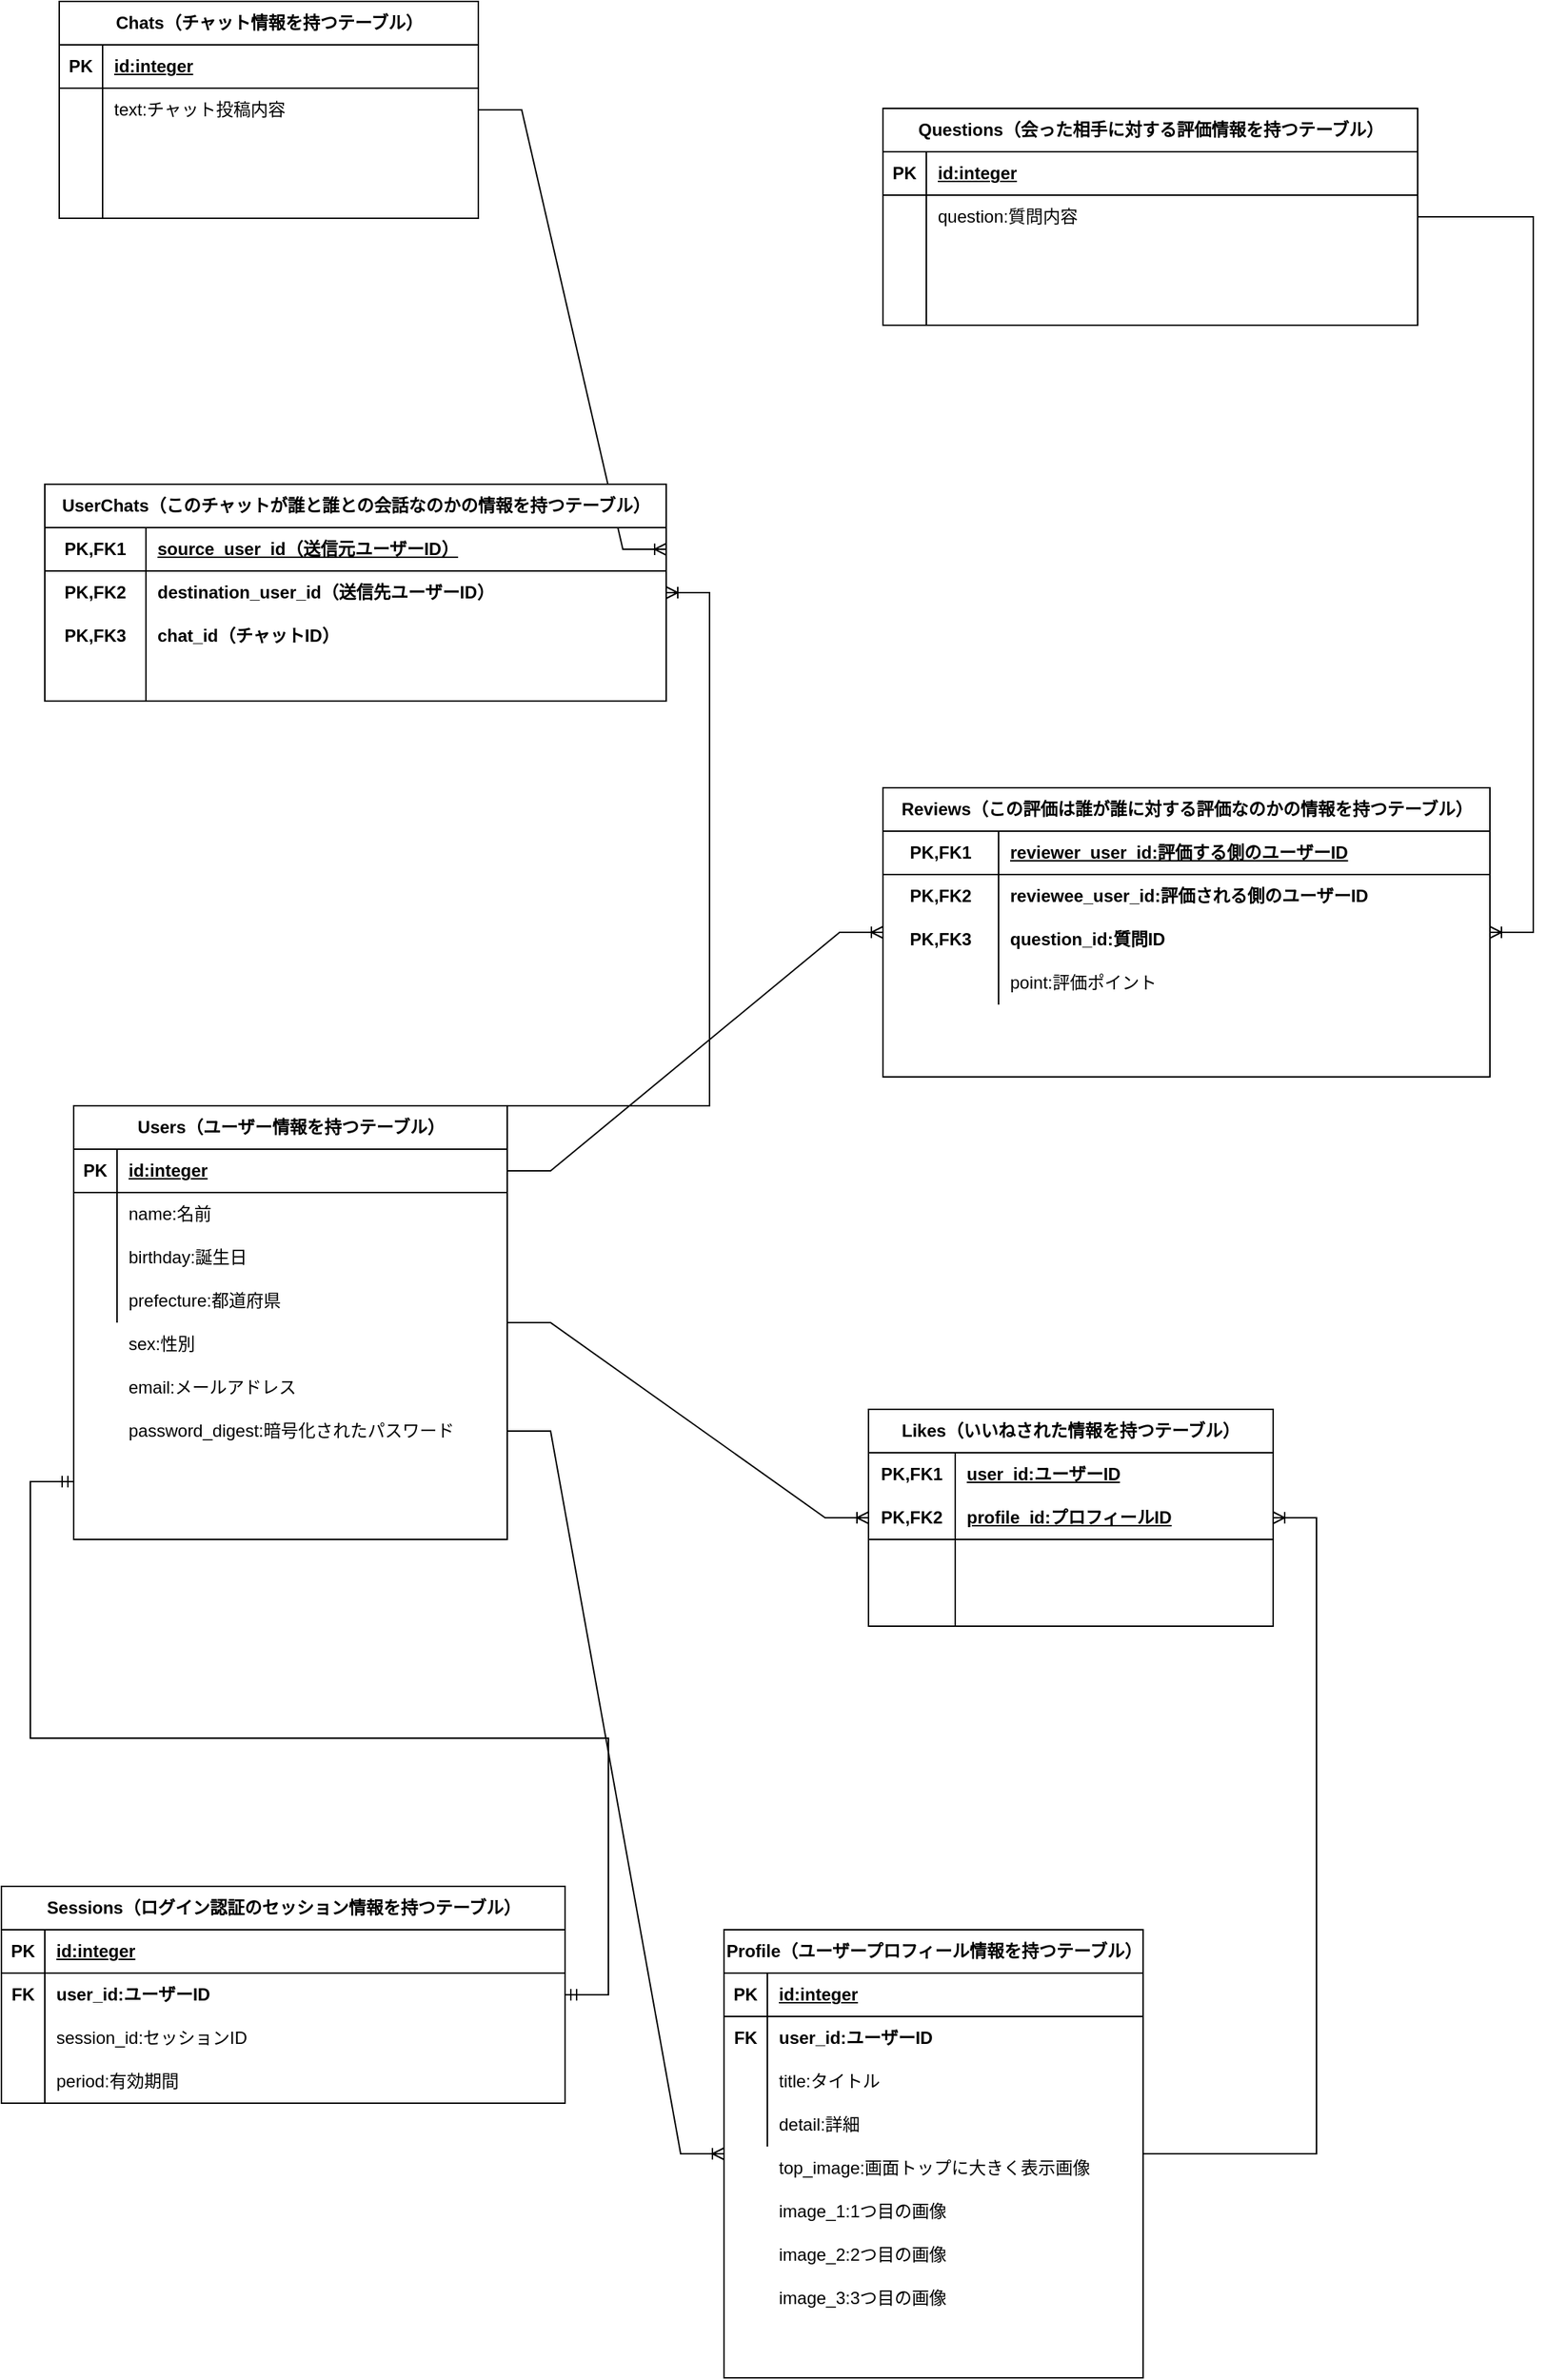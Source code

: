 <mxfile version="23.1.5" type="device">
  <diagram id="BLZIID66bsK2ptRVcvr9" name="ページ1">
    <mxGraphModel dx="1336" dy="2063" grid="1" gridSize="10" guides="1" tooltips="1" connect="1" arrows="1" fold="1" page="1" pageScale="1" pageWidth="827" pageHeight="1169" math="0" shadow="0">
      <root>
        <mxCell id="0" />
        <mxCell id="1" parent="0" />
        <mxCell id="9AcYq1qydNbDx8dI2Pm3-14" value="Users（ユーザー情報を持つテーブル）" style="shape=table;startSize=30;container=1;collapsible=1;childLayout=tableLayout;fixedRows=1;rowLines=0;fontStyle=1;align=center;resizeLast=1;html=1;" parent="1" vertex="1">
          <mxGeometry x="530" y="180" width="300" height="300" as="geometry" />
        </mxCell>
        <mxCell id="9AcYq1qydNbDx8dI2Pm3-15" value="" style="shape=tableRow;horizontal=0;startSize=0;swimlaneHead=0;swimlaneBody=0;fillColor=none;collapsible=0;dropTarget=0;points=[[0,0.5],[1,0.5]];portConstraint=eastwest;top=0;left=0;right=0;bottom=1;" parent="9AcYq1qydNbDx8dI2Pm3-14" vertex="1">
          <mxGeometry y="30" width="300" height="30" as="geometry" />
        </mxCell>
        <mxCell id="9AcYq1qydNbDx8dI2Pm3-16" value="PK" style="shape=partialRectangle;connectable=0;fillColor=none;top=0;left=0;bottom=0;right=0;fontStyle=1;overflow=hidden;whiteSpace=wrap;html=1;" parent="9AcYq1qydNbDx8dI2Pm3-15" vertex="1">
          <mxGeometry width="30" height="30" as="geometry">
            <mxRectangle width="30" height="30" as="alternateBounds" />
          </mxGeometry>
        </mxCell>
        <mxCell id="9AcYq1qydNbDx8dI2Pm3-17" value="id:integer" style="shape=partialRectangle;connectable=0;fillColor=none;top=0;left=0;bottom=0;right=0;align=left;spacingLeft=6;fontStyle=5;overflow=hidden;whiteSpace=wrap;html=1;" parent="9AcYq1qydNbDx8dI2Pm3-15" vertex="1">
          <mxGeometry x="30" width="270" height="30" as="geometry">
            <mxRectangle width="270" height="30" as="alternateBounds" />
          </mxGeometry>
        </mxCell>
        <mxCell id="9AcYq1qydNbDx8dI2Pm3-18" value="" style="shape=tableRow;horizontal=0;startSize=0;swimlaneHead=0;swimlaneBody=0;fillColor=none;collapsible=0;dropTarget=0;points=[[0,0.5],[1,0.5]];portConstraint=eastwest;top=0;left=0;right=0;bottom=0;" parent="9AcYq1qydNbDx8dI2Pm3-14" vertex="1">
          <mxGeometry y="60" width="300" height="30" as="geometry" />
        </mxCell>
        <mxCell id="9AcYq1qydNbDx8dI2Pm3-19" value="" style="shape=partialRectangle;connectable=0;fillColor=none;top=0;left=0;bottom=0;right=0;editable=1;overflow=hidden;whiteSpace=wrap;html=1;" parent="9AcYq1qydNbDx8dI2Pm3-18" vertex="1">
          <mxGeometry width="30" height="30" as="geometry">
            <mxRectangle width="30" height="30" as="alternateBounds" />
          </mxGeometry>
        </mxCell>
        <mxCell id="9AcYq1qydNbDx8dI2Pm3-20" value="name:名前" style="shape=partialRectangle;connectable=0;fillColor=none;top=0;left=0;bottom=0;right=0;align=left;spacingLeft=6;overflow=hidden;whiteSpace=wrap;html=1;" parent="9AcYq1qydNbDx8dI2Pm3-18" vertex="1">
          <mxGeometry x="30" width="270" height="30" as="geometry">
            <mxRectangle width="270" height="30" as="alternateBounds" />
          </mxGeometry>
        </mxCell>
        <mxCell id="9AcYq1qydNbDx8dI2Pm3-21" value="" style="shape=tableRow;horizontal=0;startSize=0;swimlaneHead=0;swimlaneBody=0;fillColor=none;collapsible=0;dropTarget=0;points=[[0,0.5],[1,0.5]];portConstraint=eastwest;top=0;left=0;right=0;bottom=0;" parent="9AcYq1qydNbDx8dI2Pm3-14" vertex="1">
          <mxGeometry y="90" width="300" height="30" as="geometry" />
        </mxCell>
        <mxCell id="9AcYq1qydNbDx8dI2Pm3-22" value="" style="shape=partialRectangle;connectable=0;fillColor=none;top=0;left=0;bottom=0;right=0;editable=1;overflow=hidden;whiteSpace=wrap;html=1;" parent="9AcYq1qydNbDx8dI2Pm3-21" vertex="1">
          <mxGeometry width="30" height="30" as="geometry">
            <mxRectangle width="30" height="30" as="alternateBounds" />
          </mxGeometry>
        </mxCell>
        <mxCell id="9AcYq1qydNbDx8dI2Pm3-23" value="birthday:誕生日" style="shape=partialRectangle;connectable=0;fillColor=none;top=0;left=0;bottom=0;right=0;align=left;spacingLeft=6;overflow=hidden;whiteSpace=wrap;html=1;" parent="9AcYq1qydNbDx8dI2Pm3-21" vertex="1">
          <mxGeometry x="30" width="270" height="30" as="geometry">
            <mxRectangle width="270" height="30" as="alternateBounds" />
          </mxGeometry>
        </mxCell>
        <mxCell id="9AcYq1qydNbDx8dI2Pm3-24" value="" style="shape=tableRow;horizontal=0;startSize=0;swimlaneHead=0;swimlaneBody=0;fillColor=none;collapsible=0;dropTarget=0;points=[[0,0.5],[1,0.5]];portConstraint=eastwest;top=0;left=0;right=0;bottom=0;" parent="9AcYq1qydNbDx8dI2Pm3-14" vertex="1">
          <mxGeometry y="120" width="300" height="30" as="geometry" />
        </mxCell>
        <mxCell id="9AcYq1qydNbDx8dI2Pm3-25" value="" style="shape=partialRectangle;connectable=0;fillColor=none;top=0;left=0;bottom=0;right=0;editable=1;overflow=hidden;whiteSpace=wrap;html=1;" parent="9AcYq1qydNbDx8dI2Pm3-24" vertex="1">
          <mxGeometry width="30" height="30" as="geometry">
            <mxRectangle width="30" height="30" as="alternateBounds" />
          </mxGeometry>
        </mxCell>
        <mxCell id="9AcYq1qydNbDx8dI2Pm3-26" value="prefecture:都道府県" style="shape=partialRectangle;connectable=0;fillColor=none;top=0;left=0;bottom=0;right=0;align=left;spacingLeft=6;overflow=hidden;whiteSpace=wrap;html=1;" parent="9AcYq1qydNbDx8dI2Pm3-24" vertex="1">
          <mxGeometry x="30" width="270" height="30" as="geometry">
            <mxRectangle width="270" height="30" as="alternateBounds" />
          </mxGeometry>
        </mxCell>
        <mxCell id="9AcYq1qydNbDx8dI2Pm3-27" value="Chats（チャット情報を持つテーブル）" style="shape=table;startSize=30;container=1;collapsible=1;childLayout=tableLayout;fixedRows=1;rowLines=0;fontStyle=1;align=center;resizeLast=1;html=1;" parent="1" vertex="1">
          <mxGeometry x="520" y="-584" width="290" height="150" as="geometry" />
        </mxCell>
        <mxCell id="9AcYq1qydNbDx8dI2Pm3-28" value="" style="shape=tableRow;horizontal=0;startSize=0;swimlaneHead=0;swimlaneBody=0;fillColor=none;collapsible=0;dropTarget=0;points=[[0,0.5],[1,0.5]];portConstraint=eastwest;top=0;left=0;right=0;bottom=1;" parent="9AcYq1qydNbDx8dI2Pm3-27" vertex="1">
          <mxGeometry y="30" width="290" height="30" as="geometry" />
        </mxCell>
        <mxCell id="9AcYq1qydNbDx8dI2Pm3-29" value="PK" style="shape=partialRectangle;connectable=0;fillColor=none;top=0;left=0;bottom=0;right=0;fontStyle=1;overflow=hidden;whiteSpace=wrap;html=1;" parent="9AcYq1qydNbDx8dI2Pm3-28" vertex="1">
          <mxGeometry width="30" height="30" as="geometry">
            <mxRectangle width="30" height="30" as="alternateBounds" />
          </mxGeometry>
        </mxCell>
        <mxCell id="9AcYq1qydNbDx8dI2Pm3-30" value="id:integer" style="shape=partialRectangle;connectable=0;fillColor=none;top=0;left=0;bottom=0;right=0;align=left;spacingLeft=6;fontStyle=5;overflow=hidden;whiteSpace=wrap;html=1;" parent="9AcYq1qydNbDx8dI2Pm3-28" vertex="1">
          <mxGeometry x="30" width="260" height="30" as="geometry">
            <mxRectangle width="260" height="30" as="alternateBounds" />
          </mxGeometry>
        </mxCell>
        <mxCell id="9AcYq1qydNbDx8dI2Pm3-31" value="" style="shape=tableRow;horizontal=0;startSize=0;swimlaneHead=0;swimlaneBody=0;fillColor=none;collapsible=0;dropTarget=0;points=[[0,0.5],[1,0.5]];portConstraint=eastwest;top=0;left=0;right=0;bottom=0;" parent="9AcYq1qydNbDx8dI2Pm3-27" vertex="1">
          <mxGeometry y="60" width="290" height="30" as="geometry" />
        </mxCell>
        <mxCell id="9AcYq1qydNbDx8dI2Pm3-32" value="" style="shape=partialRectangle;connectable=0;fillColor=none;top=0;left=0;bottom=0;right=0;editable=1;overflow=hidden;whiteSpace=wrap;html=1;" parent="9AcYq1qydNbDx8dI2Pm3-31" vertex="1">
          <mxGeometry width="30" height="30" as="geometry">
            <mxRectangle width="30" height="30" as="alternateBounds" />
          </mxGeometry>
        </mxCell>
        <mxCell id="9AcYq1qydNbDx8dI2Pm3-33" value="text:チャット投稿内容" style="shape=partialRectangle;connectable=0;fillColor=none;top=0;left=0;bottom=0;right=0;align=left;spacingLeft=6;overflow=hidden;whiteSpace=wrap;html=1;" parent="9AcYq1qydNbDx8dI2Pm3-31" vertex="1">
          <mxGeometry x="30" width="260" height="30" as="geometry">
            <mxRectangle width="260" height="30" as="alternateBounds" />
          </mxGeometry>
        </mxCell>
        <mxCell id="9AcYq1qydNbDx8dI2Pm3-34" value="" style="shape=tableRow;horizontal=0;startSize=0;swimlaneHead=0;swimlaneBody=0;fillColor=none;collapsible=0;dropTarget=0;points=[[0,0.5],[1,0.5]];portConstraint=eastwest;top=0;left=0;right=0;bottom=0;" parent="9AcYq1qydNbDx8dI2Pm3-27" vertex="1">
          <mxGeometry y="90" width="290" height="30" as="geometry" />
        </mxCell>
        <mxCell id="9AcYq1qydNbDx8dI2Pm3-35" value="" style="shape=partialRectangle;connectable=0;fillColor=none;top=0;left=0;bottom=0;right=0;editable=1;overflow=hidden;whiteSpace=wrap;html=1;" parent="9AcYq1qydNbDx8dI2Pm3-34" vertex="1">
          <mxGeometry width="30" height="30" as="geometry">
            <mxRectangle width="30" height="30" as="alternateBounds" />
          </mxGeometry>
        </mxCell>
        <mxCell id="9AcYq1qydNbDx8dI2Pm3-36" value="" style="shape=partialRectangle;connectable=0;fillColor=none;top=0;left=0;bottom=0;right=0;align=left;spacingLeft=6;overflow=hidden;whiteSpace=wrap;html=1;" parent="9AcYq1qydNbDx8dI2Pm3-34" vertex="1">
          <mxGeometry x="30" width="260" height="30" as="geometry">
            <mxRectangle width="260" height="30" as="alternateBounds" />
          </mxGeometry>
        </mxCell>
        <mxCell id="9AcYq1qydNbDx8dI2Pm3-37" value="" style="shape=tableRow;horizontal=0;startSize=0;swimlaneHead=0;swimlaneBody=0;fillColor=none;collapsible=0;dropTarget=0;points=[[0,0.5],[1,0.5]];portConstraint=eastwest;top=0;left=0;right=0;bottom=0;" parent="9AcYq1qydNbDx8dI2Pm3-27" vertex="1">
          <mxGeometry y="120" width="290" height="30" as="geometry" />
        </mxCell>
        <mxCell id="9AcYq1qydNbDx8dI2Pm3-38" value="" style="shape=partialRectangle;connectable=0;fillColor=none;top=0;left=0;bottom=0;right=0;editable=1;overflow=hidden;whiteSpace=wrap;html=1;" parent="9AcYq1qydNbDx8dI2Pm3-37" vertex="1">
          <mxGeometry width="30" height="30" as="geometry">
            <mxRectangle width="30" height="30" as="alternateBounds" />
          </mxGeometry>
        </mxCell>
        <mxCell id="9AcYq1qydNbDx8dI2Pm3-39" value="" style="shape=partialRectangle;connectable=0;fillColor=none;top=0;left=0;bottom=0;right=0;align=left;spacingLeft=6;overflow=hidden;whiteSpace=wrap;html=1;" parent="9AcYq1qydNbDx8dI2Pm3-37" vertex="1">
          <mxGeometry x="30" width="260" height="30" as="geometry">
            <mxRectangle width="260" height="30" as="alternateBounds" />
          </mxGeometry>
        </mxCell>
        <mxCell id="9AcYq1qydNbDx8dI2Pm3-40" value="Reviews（この評価は誰が誰に対する評価なのかの情報を持つテーブル）" style="shape=table;startSize=30;container=1;collapsible=1;childLayout=tableLayout;fixedRows=1;rowLines=0;fontStyle=1;align=center;resizeLast=1;html=1;" parent="1" vertex="1">
          <mxGeometry x="1090" y="-40" width="420" height="200" as="geometry" />
        </mxCell>
        <mxCell id="9AcYq1qydNbDx8dI2Pm3-41" value="" style="shape=tableRow;horizontal=0;startSize=0;swimlaneHead=0;swimlaneBody=0;fillColor=none;collapsible=0;dropTarget=0;points=[[0,0.5],[1,0.5]];portConstraint=eastwest;top=0;left=0;right=0;bottom=1;" parent="9AcYq1qydNbDx8dI2Pm3-40" vertex="1">
          <mxGeometry y="30" width="420" height="30" as="geometry" />
        </mxCell>
        <mxCell id="9AcYq1qydNbDx8dI2Pm3-42" value="PK,FK1" style="shape=partialRectangle;connectable=0;fillColor=none;top=0;left=0;bottom=0;right=0;fontStyle=1;overflow=hidden;whiteSpace=wrap;html=1;" parent="9AcYq1qydNbDx8dI2Pm3-41" vertex="1">
          <mxGeometry width="80" height="30" as="geometry">
            <mxRectangle width="80" height="30" as="alternateBounds" />
          </mxGeometry>
        </mxCell>
        <mxCell id="9AcYq1qydNbDx8dI2Pm3-43" value="reviewer_user_id:評価する側のユーザーID" style="shape=partialRectangle;connectable=0;fillColor=none;top=0;left=0;bottom=0;right=0;align=left;spacingLeft=6;fontStyle=5;overflow=hidden;whiteSpace=wrap;html=1;" parent="9AcYq1qydNbDx8dI2Pm3-41" vertex="1">
          <mxGeometry x="80" width="340" height="30" as="geometry">
            <mxRectangle width="340" height="30" as="alternateBounds" />
          </mxGeometry>
        </mxCell>
        <mxCell id="9AcYq1qydNbDx8dI2Pm3-44" value="" style="shape=tableRow;horizontal=0;startSize=0;swimlaneHead=0;swimlaneBody=0;fillColor=none;collapsible=0;dropTarget=0;points=[[0,0.5],[1,0.5]];portConstraint=eastwest;top=0;left=0;right=0;bottom=0;" parent="9AcYq1qydNbDx8dI2Pm3-40" vertex="1">
          <mxGeometry y="60" width="420" height="30" as="geometry" />
        </mxCell>
        <mxCell id="9AcYq1qydNbDx8dI2Pm3-45" value="" style="shape=partialRectangle;connectable=0;fillColor=none;top=0;left=0;bottom=0;right=0;editable=1;overflow=hidden;whiteSpace=wrap;html=1;" parent="9AcYq1qydNbDx8dI2Pm3-44" vertex="1">
          <mxGeometry width="80" height="30" as="geometry">
            <mxRectangle width="80" height="30" as="alternateBounds" />
          </mxGeometry>
        </mxCell>
        <mxCell id="9AcYq1qydNbDx8dI2Pm3-46" value="reviewee_user_id:評価される側のユーザーID" style="shape=partialRectangle;connectable=0;fillColor=none;top=0;left=0;bottom=0;right=0;align=left;spacingLeft=6;overflow=hidden;whiteSpace=wrap;html=1;fontStyle=1" parent="9AcYq1qydNbDx8dI2Pm3-44" vertex="1">
          <mxGeometry x="80" width="340" height="30" as="geometry">
            <mxRectangle width="340" height="30" as="alternateBounds" />
          </mxGeometry>
        </mxCell>
        <mxCell id="9AcYq1qydNbDx8dI2Pm3-47" value="" style="shape=tableRow;horizontal=0;startSize=0;swimlaneHead=0;swimlaneBody=0;fillColor=none;collapsible=0;dropTarget=0;points=[[0,0.5],[1,0.5]];portConstraint=eastwest;top=0;left=0;right=0;bottom=0;" parent="9AcYq1qydNbDx8dI2Pm3-40" vertex="1">
          <mxGeometry y="90" width="420" height="30" as="geometry" />
        </mxCell>
        <mxCell id="9AcYq1qydNbDx8dI2Pm3-48" value="" style="shape=partialRectangle;connectable=0;fillColor=none;top=0;left=0;bottom=0;right=0;editable=1;overflow=hidden;whiteSpace=wrap;html=1;" parent="9AcYq1qydNbDx8dI2Pm3-47" vertex="1">
          <mxGeometry width="80" height="30" as="geometry">
            <mxRectangle width="80" height="30" as="alternateBounds" />
          </mxGeometry>
        </mxCell>
        <mxCell id="9AcYq1qydNbDx8dI2Pm3-49" value="&lt;b&gt;question_id:質問ID&lt;/b&gt;" style="shape=partialRectangle;connectable=0;fillColor=none;top=0;left=0;bottom=0;right=0;align=left;spacingLeft=6;overflow=hidden;whiteSpace=wrap;html=1;" parent="9AcYq1qydNbDx8dI2Pm3-47" vertex="1">
          <mxGeometry x="80" width="340" height="30" as="geometry">
            <mxRectangle width="340" height="30" as="alternateBounds" />
          </mxGeometry>
        </mxCell>
        <mxCell id="9AcYq1qydNbDx8dI2Pm3-50" value="" style="shape=tableRow;horizontal=0;startSize=0;swimlaneHead=0;swimlaneBody=0;fillColor=none;collapsible=0;dropTarget=0;points=[[0,0.5],[1,0.5]];portConstraint=eastwest;top=0;left=0;right=0;bottom=0;" parent="9AcYq1qydNbDx8dI2Pm3-40" vertex="1">
          <mxGeometry y="120" width="420" height="30" as="geometry" />
        </mxCell>
        <mxCell id="9AcYq1qydNbDx8dI2Pm3-51" value="" style="shape=partialRectangle;connectable=0;fillColor=none;top=0;left=0;bottom=0;right=0;editable=1;overflow=hidden;whiteSpace=wrap;html=1;" parent="9AcYq1qydNbDx8dI2Pm3-50" vertex="1">
          <mxGeometry width="80" height="30" as="geometry">
            <mxRectangle width="80" height="30" as="alternateBounds" />
          </mxGeometry>
        </mxCell>
        <mxCell id="9AcYq1qydNbDx8dI2Pm3-52" value="point:評価ポイント" style="shape=partialRectangle;connectable=0;fillColor=none;top=0;left=0;bottom=0;right=0;align=left;spacingLeft=6;overflow=hidden;whiteSpace=wrap;html=1;" parent="9AcYq1qydNbDx8dI2Pm3-50" vertex="1">
          <mxGeometry x="80" width="340" height="30" as="geometry">
            <mxRectangle width="340" height="30" as="alternateBounds" />
          </mxGeometry>
        </mxCell>
        <mxCell id="9AcYq1qydNbDx8dI2Pm3-53" value="Sessions（ログイン認証のセッション情報を持つテーブル）" style="shape=table;startSize=30;container=1;collapsible=1;childLayout=tableLayout;fixedRows=1;rowLines=0;fontStyle=1;align=center;resizeLast=1;html=1;" parent="1" vertex="1">
          <mxGeometry x="480" y="720" width="390" height="150" as="geometry" />
        </mxCell>
        <mxCell id="9AcYq1qydNbDx8dI2Pm3-54" value="" style="shape=tableRow;horizontal=0;startSize=0;swimlaneHead=0;swimlaneBody=0;fillColor=none;collapsible=0;dropTarget=0;points=[[0,0.5],[1,0.5]];portConstraint=eastwest;top=0;left=0;right=0;bottom=1;" parent="9AcYq1qydNbDx8dI2Pm3-53" vertex="1">
          <mxGeometry y="30" width="390" height="30" as="geometry" />
        </mxCell>
        <mxCell id="9AcYq1qydNbDx8dI2Pm3-55" value="PK" style="shape=partialRectangle;connectable=0;fillColor=none;top=0;left=0;bottom=0;right=0;fontStyle=1;overflow=hidden;whiteSpace=wrap;html=1;" parent="9AcYq1qydNbDx8dI2Pm3-54" vertex="1">
          <mxGeometry width="30" height="30" as="geometry">
            <mxRectangle width="30" height="30" as="alternateBounds" />
          </mxGeometry>
        </mxCell>
        <mxCell id="9AcYq1qydNbDx8dI2Pm3-56" value="id:integer" style="shape=partialRectangle;connectable=0;fillColor=none;top=0;left=0;bottom=0;right=0;align=left;spacingLeft=6;fontStyle=5;overflow=hidden;whiteSpace=wrap;html=1;" parent="9AcYq1qydNbDx8dI2Pm3-54" vertex="1">
          <mxGeometry x="30" width="360" height="30" as="geometry">
            <mxRectangle width="360" height="30" as="alternateBounds" />
          </mxGeometry>
        </mxCell>
        <mxCell id="9AcYq1qydNbDx8dI2Pm3-57" value="" style="shape=tableRow;horizontal=0;startSize=0;swimlaneHead=0;swimlaneBody=0;fillColor=none;collapsible=0;dropTarget=0;points=[[0,0.5],[1,0.5]];portConstraint=eastwest;top=0;left=0;right=0;bottom=0;" parent="9AcYq1qydNbDx8dI2Pm3-53" vertex="1">
          <mxGeometry y="60" width="390" height="30" as="geometry" />
        </mxCell>
        <mxCell id="9AcYq1qydNbDx8dI2Pm3-58" value="" style="shape=partialRectangle;connectable=0;fillColor=none;top=0;left=0;bottom=0;right=0;editable=1;overflow=hidden;whiteSpace=wrap;html=1;" parent="9AcYq1qydNbDx8dI2Pm3-57" vertex="1">
          <mxGeometry width="30" height="30" as="geometry">
            <mxRectangle width="30" height="30" as="alternateBounds" />
          </mxGeometry>
        </mxCell>
        <mxCell id="9AcYq1qydNbDx8dI2Pm3-59" value="user_id:ユーザーID" style="shape=partialRectangle;connectable=0;fillColor=none;top=0;left=0;bottom=0;right=0;align=left;spacingLeft=6;overflow=hidden;whiteSpace=wrap;html=1;fontStyle=1" parent="9AcYq1qydNbDx8dI2Pm3-57" vertex="1">
          <mxGeometry x="30" width="360" height="30" as="geometry">
            <mxRectangle width="360" height="30" as="alternateBounds" />
          </mxGeometry>
        </mxCell>
        <mxCell id="9AcYq1qydNbDx8dI2Pm3-60" value="" style="shape=tableRow;horizontal=0;startSize=0;swimlaneHead=0;swimlaneBody=0;fillColor=none;collapsible=0;dropTarget=0;points=[[0,0.5],[1,0.5]];portConstraint=eastwest;top=0;left=0;right=0;bottom=0;" parent="9AcYq1qydNbDx8dI2Pm3-53" vertex="1">
          <mxGeometry y="90" width="390" height="30" as="geometry" />
        </mxCell>
        <mxCell id="9AcYq1qydNbDx8dI2Pm3-61" value="" style="shape=partialRectangle;connectable=0;fillColor=none;top=0;left=0;bottom=0;right=0;editable=1;overflow=hidden;whiteSpace=wrap;html=1;" parent="9AcYq1qydNbDx8dI2Pm3-60" vertex="1">
          <mxGeometry width="30" height="30" as="geometry">
            <mxRectangle width="30" height="30" as="alternateBounds" />
          </mxGeometry>
        </mxCell>
        <mxCell id="9AcYq1qydNbDx8dI2Pm3-62" value="session_id:セッションID" style="shape=partialRectangle;connectable=0;fillColor=none;top=0;left=0;bottom=0;right=0;align=left;spacingLeft=6;overflow=hidden;whiteSpace=wrap;html=1;" parent="9AcYq1qydNbDx8dI2Pm3-60" vertex="1">
          <mxGeometry x="30" width="360" height="30" as="geometry">
            <mxRectangle width="360" height="30" as="alternateBounds" />
          </mxGeometry>
        </mxCell>
        <mxCell id="9AcYq1qydNbDx8dI2Pm3-63" value="" style="shape=tableRow;horizontal=0;startSize=0;swimlaneHead=0;swimlaneBody=0;fillColor=none;collapsible=0;dropTarget=0;points=[[0,0.5],[1,0.5]];portConstraint=eastwest;top=0;left=0;right=0;bottom=0;" parent="9AcYq1qydNbDx8dI2Pm3-53" vertex="1">
          <mxGeometry y="120" width="390" height="30" as="geometry" />
        </mxCell>
        <mxCell id="9AcYq1qydNbDx8dI2Pm3-64" value="" style="shape=partialRectangle;connectable=0;fillColor=none;top=0;left=0;bottom=0;right=0;editable=1;overflow=hidden;whiteSpace=wrap;html=1;" parent="9AcYq1qydNbDx8dI2Pm3-63" vertex="1">
          <mxGeometry width="30" height="30" as="geometry">
            <mxRectangle width="30" height="30" as="alternateBounds" />
          </mxGeometry>
        </mxCell>
        <mxCell id="9AcYq1qydNbDx8dI2Pm3-65" value="" style="shape=partialRectangle;connectable=0;fillColor=none;top=0;left=0;bottom=0;right=0;align=left;spacingLeft=6;overflow=hidden;whiteSpace=wrap;html=1;" parent="9AcYq1qydNbDx8dI2Pm3-63" vertex="1">
          <mxGeometry x="30" width="360" height="30" as="geometry">
            <mxRectangle width="360" height="30" as="alternateBounds" />
          </mxGeometry>
        </mxCell>
        <mxCell id="9AcYq1qydNbDx8dI2Pm3-67" value="sex:性別" style="shape=partialRectangle;connectable=0;fillColor=none;top=0;left=0;bottom=0;right=0;align=left;spacingLeft=6;overflow=hidden;whiteSpace=wrap;html=1;" parent="1" vertex="1">
          <mxGeometry x="560" y="330" width="150" height="30" as="geometry">
            <mxRectangle width="150" height="30" as="alternateBounds" />
          </mxGeometry>
        </mxCell>
        <mxCell id="9AcYq1qydNbDx8dI2Pm3-68" value="email:メールアドレス" style="shape=partialRectangle;connectable=0;fillColor=none;top=0;left=0;bottom=0;right=0;align=left;spacingLeft=6;overflow=hidden;whiteSpace=wrap;html=1;" parent="1" vertex="1">
          <mxGeometry x="560" y="360" width="150" height="30" as="geometry">
            <mxRectangle width="150" height="30" as="alternateBounds" />
          </mxGeometry>
        </mxCell>
        <mxCell id="9AcYq1qydNbDx8dI2Pm3-109" value="" style="edgeStyle=entityRelationEdgeStyle;fontSize=12;html=1;endArrow=ERoneToMany;rounded=0;" parent="1" source="9AcYq1qydNbDx8dI2Pm3-14" target="ZUsO1p6MFuLYONsOZWCr-4" edge="1">
          <mxGeometry width="100" height="100" relative="1" as="geometry">
            <mxPoint x="780" y="190" as="sourcePoint" />
            <mxPoint x="1080" y="465" as="targetPoint" />
          </mxGeometry>
        </mxCell>
        <mxCell id="9AcYq1qydNbDx8dI2Pm3-110" value="" style="edgeStyle=entityRelationEdgeStyle;fontSize=12;html=1;endArrow=ERoneToMany;rounded=0;" parent="1" source="9AcYq1qydNbDx8dI2Pm3-72" target="ZUsO1p6MFuLYONsOZWCr-4" edge="1">
          <mxGeometry width="100" height="100" relative="1" as="geometry">
            <mxPoint x="860" y="540" as="sourcePoint" />
            <mxPoint x="1260" y="465" as="targetPoint" />
            <Array as="points">
              <mxPoint x="1370" y="630" />
              <mxPoint x="1430" y="610" />
            </Array>
          </mxGeometry>
        </mxCell>
        <mxCell id="9AcYq1qydNbDx8dI2Pm3-111" value="" style="edgeStyle=entityRelationEdgeStyle;fontSize=12;html=1;endArrow=ERoneToMany;rounded=0;exitX=1;exitY=0.75;exitDx=0;exitDy=0;" parent="1" source="9AcYq1qydNbDx8dI2Pm3-14" target="9AcYq1qydNbDx8dI2Pm3-72" edge="1">
          <mxGeometry width="100" height="100" relative="1" as="geometry">
            <mxPoint x="880" y="190" as="sourcePoint" />
            <mxPoint x="1090" y="500" as="targetPoint" />
          </mxGeometry>
        </mxCell>
        <mxCell id="9AcYq1qydNbDx8dI2Pm3-115" value="" style="group" parent="1" vertex="1" connectable="0">
          <mxGeometry x="980" y="750" width="290" height="310" as="geometry" />
        </mxCell>
        <mxCell id="9AcYq1qydNbDx8dI2Pm3-72" value="Profile（ユーザープロフィール情報を持つテーブル）" style="shape=table;startSize=30;container=1;collapsible=1;childLayout=tableLayout;fixedRows=1;rowLines=0;fontStyle=1;align=center;resizeLast=1;html=1;" parent="9AcYq1qydNbDx8dI2Pm3-115" vertex="1">
          <mxGeometry width="290" height="310" as="geometry" />
        </mxCell>
        <mxCell id="9AcYq1qydNbDx8dI2Pm3-73" value="" style="shape=tableRow;horizontal=0;startSize=0;swimlaneHead=0;swimlaneBody=0;fillColor=none;collapsible=0;dropTarget=0;points=[[0,0.5],[1,0.5]];portConstraint=eastwest;top=0;left=0;right=0;bottom=1;" parent="9AcYq1qydNbDx8dI2Pm3-72" vertex="1">
          <mxGeometry y="30" width="290" height="30" as="geometry" />
        </mxCell>
        <mxCell id="9AcYq1qydNbDx8dI2Pm3-74" value="PK" style="shape=partialRectangle;connectable=0;fillColor=none;top=0;left=0;bottom=0;right=0;fontStyle=1;overflow=hidden;whiteSpace=wrap;html=1;" parent="9AcYq1qydNbDx8dI2Pm3-73" vertex="1">
          <mxGeometry width="30" height="30" as="geometry">
            <mxRectangle width="30" height="30" as="alternateBounds" />
          </mxGeometry>
        </mxCell>
        <mxCell id="9AcYq1qydNbDx8dI2Pm3-75" value="id:integer" style="shape=partialRectangle;connectable=0;fillColor=none;top=0;left=0;bottom=0;right=0;align=left;spacingLeft=6;fontStyle=5;overflow=hidden;whiteSpace=wrap;html=1;" parent="9AcYq1qydNbDx8dI2Pm3-73" vertex="1">
          <mxGeometry x="30" width="260" height="30" as="geometry">
            <mxRectangle width="260" height="30" as="alternateBounds" />
          </mxGeometry>
        </mxCell>
        <mxCell id="9AcYq1qydNbDx8dI2Pm3-76" value="" style="shape=tableRow;horizontal=0;startSize=0;swimlaneHead=0;swimlaneBody=0;fillColor=none;collapsible=0;dropTarget=0;points=[[0,0.5],[1,0.5]];portConstraint=eastwest;top=0;left=0;right=0;bottom=0;" parent="9AcYq1qydNbDx8dI2Pm3-72" vertex="1">
          <mxGeometry y="60" width="290" height="30" as="geometry" />
        </mxCell>
        <mxCell id="9AcYq1qydNbDx8dI2Pm3-77" value="" style="shape=partialRectangle;connectable=0;fillColor=none;top=0;left=0;bottom=0;right=0;editable=1;overflow=hidden;whiteSpace=wrap;html=1;" parent="9AcYq1qydNbDx8dI2Pm3-76" vertex="1">
          <mxGeometry width="30" height="30" as="geometry">
            <mxRectangle width="30" height="30" as="alternateBounds" />
          </mxGeometry>
        </mxCell>
        <mxCell id="9AcYq1qydNbDx8dI2Pm3-78" value="user_id:ユーザーID" style="shape=partialRectangle;connectable=0;fillColor=none;top=0;left=0;bottom=0;right=0;align=left;spacingLeft=6;overflow=hidden;whiteSpace=wrap;html=1;fontStyle=1" parent="9AcYq1qydNbDx8dI2Pm3-76" vertex="1">
          <mxGeometry x="30" width="260" height="30" as="geometry">
            <mxRectangle width="260" height="30" as="alternateBounds" />
          </mxGeometry>
        </mxCell>
        <mxCell id="9AcYq1qydNbDx8dI2Pm3-79" value="" style="shape=tableRow;horizontal=0;startSize=0;swimlaneHead=0;swimlaneBody=0;fillColor=none;collapsible=0;dropTarget=0;points=[[0,0.5],[1,0.5]];portConstraint=eastwest;top=0;left=0;right=0;bottom=0;" parent="9AcYq1qydNbDx8dI2Pm3-72" vertex="1">
          <mxGeometry y="90" width="290" height="30" as="geometry" />
        </mxCell>
        <mxCell id="9AcYq1qydNbDx8dI2Pm3-80" value="" style="shape=partialRectangle;connectable=0;fillColor=none;top=0;left=0;bottom=0;right=0;editable=1;overflow=hidden;whiteSpace=wrap;html=1;" parent="9AcYq1qydNbDx8dI2Pm3-79" vertex="1">
          <mxGeometry width="30" height="30" as="geometry">
            <mxRectangle width="30" height="30" as="alternateBounds" />
          </mxGeometry>
        </mxCell>
        <mxCell id="9AcYq1qydNbDx8dI2Pm3-81" value="title:タイトル" style="shape=partialRectangle;connectable=0;fillColor=none;top=0;left=0;bottom=0;right=0;align=left;spacingLeft=6;overflow=hidden;whiteSpace=wrap;html=1;" parent="9AcYq1qydNbDx8dI2Pm3-79" vertex="1">
          <mxGeometry x="30" width="260" height="30" as="geometry">
            <mxRectangle width="260" height="30" as="alternateBounds" />
          </mxGeometry>
        </mxCell>
        <mxCell id="9AcYq1qydNbDx8dI2Pm3-82" value="" style="shape=tableRow;horizontal=0;startSize=0;swimlaneHead=0;swimlaneBody=0;fillColor=none;collapsible=0;dropTarget=0;points=[[0,0.5],[1,0.5]];portConstraint=eastwest;top=0;left=0;right=0;bottom=0;" parent="9AcYq1qydNbDx8dI2Pm3-72" vertex="1">
          <mxGeometry y="120" width="290" height="30" as="geometry" />
        </mxCell>
        <mxCell id="9AcYq1qydNbDx8dI2Pm3-83" value="" style="shape=partialRectangle;connectable=0;fillColor=none;top=0;left=0;bottom=0;right=0;editable=1;overflow=hidden;whiteSpace=wrap;html=1;" parent="9AcYq1qydNbDx8dI2Pm3-82" vertex="1">
          <mxGeometry width="30" height="30" as="geometry">
            <mxRectangle width="30" height="30" as="alternateBounds" />
          </mxGeometry>
        </mxCell>
        <mxCell id="9AcYq1qydNbDx8dI2Pm3-84" value="detail:詳細" style="shape=partialRectangle;connectable=0;fillColor=none;top=0;left=0;bottom=0;right=0;align=left;spacingLeft=6;overflow=hidden;whiteSpace=wrap;html=1;" parent="9AcYq1qydNbDx8dI2Pm3-82" vertex="1">
          <mxGeometry x="30" width="260" height="30" as="geometry">
            <mxRectangle width="260" height="30" as="alternateBounds" />
          </mxGeometry>
        </mxCell>
        <mxCell id="9AcYq1qydNbDx8dI2Pm3-146" value="image_1:1つ目の画像" style="shape=partialRectangle;connectable=0;fillColor=none;top=0;left=0;bottom=0;right=0;align=left;spacingLeft=6;overflow=hidden;whiteSpace=wrap;html=1;" parent="9AcYq1qydNbDx8dI2Pm3-115" vertex="1">
          <mxGeometry x="30.333" y="180" width="241.667" height="30" as="geometry">
            <mxRectangle width="150" height="30" as="alternateBounds" />
          </mxGeometry>
        </mxCell>
        <mxCell id="9AcYq1qydNbDx8dI2Pm3-148" value="image_3:3つ目の画像" style="shape=partialRectangle;connectable=0;fillColor=none;top=0;left=0;bottom=0;right=0;align=left;spacingLeft=6;overflow=hidden;whiteSpace=wrap;html=1;" parent="9AcYq1qydNbDx8dI2Pm3-115" vertex="1">
          <mxGeometry x="30.333" y="240" width="241.667" height="30" as="geometry">
            <mxRectangle width="150" height="30" as="alternateBounds" />
          </mxGeometry>
        </mxCell>
        <mxCell id="9AcYq1qydNbDx8dI2Pm3-147" value="image_2:2つ目の画像" style="shape=partialRectangle;connectable=0;fillColor=none;top=0;left=0;bottom=0;right=0;align=left;spacingLeft=6;overflow=hidden;whiteSpace=wrap;html=1;" parent="9AcYq1qydNbDx8dI2Pm3-115" vertex="1">
          <mxGeometry x="30.333" y="210" width="241.667" height="30" as="geometry">
            <mxRectangle width="150" height="30" as="alternateBounds" />
          </mxGeometry>
        </mxCell>
        <mxCell id="ZUsO1p6MFuLYONsOZWCr-19" value="FK" style="shape=partialRectangle;connectable=0;fillColor=none;top=0;left=0;bottom=0;right=0;fontStyle=1;overflow=hidden;whiteSpace=wrap;html=1;" vertex="1" parent="9AcYq1qydNbDx8dI2Pm3-115">
          <mxGeometry x="0.33" y="60" width="30" height="30" as="geometry">
            <mxRectangle width="30" height="30" as="alternateBounds" />
          </mxGeometry>
        </mxCell>
        <mxCell id="9AcYq1qydNbDx8dI2Pm3-121" value="Questions（会った相手に対する評価情報を持つテーブル）" style="shape=table;startSize=30;container=1;collapsible=1;childLayout=tableLayout;fixedRows=1;rowLines=0;fontStyle=1;align=center;resizeLast=1;html=1;" parent="1" vertex="1">
          <mxGeometry x="1090" y="-510" width="370" height="150" as="geometry" />
        </mxCell>
        <mxCell id="9AcYq1qydNbDx8dI2Pm3-122" value="" style="shape=tableRow;horizontal=0;startSize=0;swimlaneHead=0;swimlaneBody=0;fillColor=none;collapsible=0;dropTarget=0;points=[[0,0.5],[1,0.5]];portConstraint=eastwest;top=0;left=0;right=0;bottom=1;" parent="9AcYq1qydNbDx8dI2Pm3-121" vertex="1">
          <mxGeometry y="30" width="370" height="30" as="geometry" />
        </mxCell>
        <mxCell id="9AcYq1qydNbDx8dI2Pm3-123" value="PK" style="shape=partialRectangle;connectable=0;fillColor=none;top=0;left=0;bottom=0;right=0;fontStyle=1;overflow=hidden;whiteSpace=wrap;html=1;" parent="9AcYq1qydNbDx8dI2Pm3-122" vertex="1">
          <mxGeometry width="30" height="30" as="geometry">
            <mxRectangle width="30" height="30" as="alternateBounds" />
          </mxGeometry>
        </mxCell>
        <mxCell id="9AcYq1qydNbDx8dI2Pm3-124" value="id:integer" style="shape=partialRectangle;connectable=0;fillColor=none;top=0;left=0;bottom=0;right=0;align=left;spacingLeft=6;fontStyle=5;overflow=hidden;whiteSpace=wrap;html=1;" parent="9AcYq1qydNbDx8dI2Pm3-122" vertex="1">
          <mxGeometry x="30" width="340" height="30" as="geometry">
            <mxRectangle width="340" height="30" as="alternateBounds" />
          </mxGeometry>
        </mxCell>
        <mxCell id="9AcYq1qydNbDx8dI2Pm3-125" value="" style="shape=tableRow;horizontal=0;startSize=0;swimlaneHead=0;swimlaneBody=0;fillColor=none;collapsible=0;dropTarget=0;points=[[0,0.5],[1,0.5]];portConstraint=eastwest;top=0;left=0;right=0;bottom=0;" parent="9AcYq1qydNbDx8dI2Pm3-121" vertex="1">
          <mxGeometry y="60" width="370" height="30" as="geometry" />
        </mxCell>
        <mxCell id="9AcYq1qydNbDx8dI2Pm3-126" value="" style="shape=partialRectangle;connectable=0;fillColor=none;top=0;left=0;bottom=0;right=0;editable=1;overflow=hidden;whiteSpace=wrap;html=1;" parent="9AcYq1qydNbDx8dI2Pm3-125" vertex="1">
          <mxGeometry width="30" height="30" as="geometry">
            <mxRectangle width="30" height="30" as="alternateBounds" />
          </mxGeometry>
        </mxCell>
        <mxCell id="9AcYq1qydNbDx8dI2Pm3-127" value="question:質問内容" style="shape=partialRectangle;connectable=0;fillColor=none;top=0;left=0;bottom=0;right=0;align=left;spacingLeft=6;overflow=hidden;whiteSpace=wrap;html=1;" parent="9AcYq1qydNbDx8dI2Pm3-125" vertex="1">
          <mxGeometry x="30" width="340" height="30" as="geometry">
            <mxRectangle width="340" height="30" as="alternateBounds" />
          </mxGeometry>
        </mxCell>
        <mxCell id="9AcYq1qydNbDx8dI2Pm3-128" value="" style="shape=tableRow;horizontal=0;startSize=0;swimlaneHead=0;swimlaneBody=0;fillColor=none;collapsible=0;dropTarget=0;points=[[0,0.5],[1,0.5]];portConstraint=eastwest;top=0;left=0;right=0;bottom=0;" parent="9AcYq1qydNbDx8dI2Pm3-121" vertex="1">
          <mxGeometry y="90" width="370" height="30" as="geometry" />
        </mxCell>
        <mxCell id="9AcYq1qydNbDx8dI2Pm3-129" value="" style="shape=partialRectangle;connectable=0;fillColor=none;top=0;left=0;bottom=0;right=0;editable=1;overflow=hidden;whiteSpace=wrap;html=1;" parent="9AcYq1qydNbDx8dI2Pm3-128" vertex="1">
          <mxGeometry width="30" height="30" as="geometry">
            <mxRectangle width="30" height="30" as="alternateBounds" />
          </mxGeometry>
        </mxCell>
        <mxCell id="9AcYq1qydNbDx8dI2Pm3-130" value="" style="shape=partialRectangle;connectable=0;fillColor=none;top=0;left=0;bottom=0;right=0;align=left;spacingLeft=6;overflow=hidden;whiteSpace=wrap;html=1;" parent="9AcYq1qydNbDx8dI2Pm3-128" vertex="1">
          <mxGeometry x="30" width="340" height="30" as="geometry">
            <mxRectangle width="340" height="30" as="alternateBounds" />
          </mxGeometry>
        </mxCell>
        <mxCell id="9AcYq1qydNbDx8dI2Pm3-131" value="" style="shape=tableRow;horizontal=0;startSize=0;swimlaneHead=0;swimlaneBody=0;fillColor=none;collapsible=0;dropTarget=0;points=[[0,0.5],[1,0.5]];portConstraint=eastwest;top=0;left=0;right=0;bottom=0;" parent="9AcYq1qydNbDx8dI2Pm3-121" vertex="1">
          <mxGeometry y="120" width="370" height="30" as="geometry" />
        </mxCell>
        <mxCell id="9AcYq1qydNbDx8dI2Pm3-132" value="" style="shape=partialRectangle;connectable=0;fillColor=none;top=0;left=0;bottom=0;right=0;editable=1;overflow=hidden;whiteSpace=wrap;html=1;" parent="9AcYq1qydNbDx8dI2Pm3-131" vertex="1">
          <mxGeometry width="30" height="30" as="geometry">
            <mxRectangle width="30" height="30" as="alternateBounds" />
          </mxGeometry>
        </mxCell>
        <mxCell id="9AcYq1qydNbDx8dI2Pm3-133" value="" style="shape=partialRectangle;connectable=0;fillColor=none;top=0;left=0;bottom=0;right=0;align=left;spacingLeft=6;overflow=hidden;whiteSpace=wrap;html=1;" parent="9AcYq1qydNbDx8dI2Pm3-131" vertex="1">
          <mxGeometry x="30" width="340" height="30" as="geometry">
            <mxRectangle width="340" height="30" as="alternateBounds" />
          </mxGeometry>
        </mxCell>
        <mxCell id="9AcYq1qydNbDx8dI2Pm3-134" value="" style="edgeStyle=entityRelationEdgeStyle;fontSize=12;html=1;endArrow=ERoneToMany;rounded=0;" parent="1" source="9AcYq1qydNbDx8dI2Pm3-121" target="9AcYq1qydNbDx8dI2Pm3-40" edge="1">
          <mxGeometry width="100" height="100" relative="1" as="geometry">
            <mxPoint x="1250" y="-100" as="sourcePoint" />
            <mxPoint x="1350" y="-200" as="targetPoint" />
          </mxGeometry>
        </mxCell>
        <mxCell id="9AcYq1qydNbDx8dI2Pm3-136" value="" style="edgeStyle=entityRelationEdgeStyle;fontSize=12;html=1;endArrow=ERoneToMany;rounded=0;exitX=1;exitY=0.5;exitDx=0;exitDy=0;" parent="1" source="9AcYq1qydNbDx8dI2Pm3-15" target="9AcYq1qydNbDx8dI2Pm3-40" edge="1">
          <mxGeometry width="100" height="100" relative="1" as="geometry">
            <mxPoint x="920" y="110" as="sourcePoint" />
            <mxPoint x="1020" y="10" as="targetPoint" />
          </mxGeometry>
        </mxCell>
        <mxCell id="9AcYq1qydNbDx8dI2Pm3-137" value="password_digest:暗号化されたパスワード" style="shape=partialRectangle;connectable=0;fillColor=none;top=0;left=0;bottom=0;right=0;align=left;spacingLeft=6;overflow=hidden;whiteSpace=wrap;html=1;" parent="1" vertex="1">
          <mxGeometry x="560" y="390" width="250" height="30" as="geometry">
            <mxRectangle width="150" height="30" as="alternateBounds" />
          </mxGeometry>
        </mxCell>
        <mxCell id="9AcYq1qydNbDx8dI2Pm3-139" value="FK" style="shape=partialRectangle;connectable=0;fillColor=none;top=0;left=0;bottom=0;right=0;fontStyle=1;overflow=hidden;whiteSpace=wrap;html=1;" parent="1" vertex="1">
          <mxGeometry x="480" y="780" width="30" height="30" as="geometry">
            <mxRectangle width="30" height="30" as="alternateBounds" />
          </mxGeometry>
        </mxCell>
        <mxCell id="9AcYq1qydNbDx8dI2Pm3-141" value="period:有効期間" style="shape=partialRectangle;connectable=0;fillColor=none;top=0;left=0;bottom=0;right=0;align=left;spacingLeft=6;overflow=hidden;whiteSpace=wrap;html=1;" parent="1" vertex="1">
          <mxGeometry x="510" y="840" width="150" height="30" as="geometry">
            <mxRectangle width="150" height="30" as="alternateBounds" />
          </mxGeometry>
        </mxCell>
        <mxCell id="9AcYq1qydNbDx8dI2Pm3-142" value="" style="edgeStyle=entityRelationEdgeStyle;fontSize=12;html=1;endArrow=ERmandOne;startArrow=ERmandOne;rounded=0;" parent="1" source="9AcYq1qydNbDx8dI2Pm3-53" edge="1">
          <mxGeometry width="100" height="100" relative="1" as="geometry">
            <mxPoint x="670" y="730" as="sourcePoint" />
            <mxPoint x="530" y="440" as="targetPoint" />
          </mxGeometry>
        </mxCell>
        <mxCell id="9AcYq1qydNbDx8dI2Pm3-143" value="" style="shape=tableRow;horizontal=0;startSize=0;swimlaneHead=0;swimlaneBody=0;fillColor=none;collapsible=0;dropTarget=0;points=[[0,0.5],[1,0.5]];portConstraint=eastwest;top=0;left=0;right=0;bottom=0;" parent="1" vertex="1">
          <mxGeometry x="980" y="900" width="280" height="30" as="geometry" />
        </mxCell>
        <mxCell id="9AcYq1qydNbDx8dI2Pm3-144" value="" style="shape=partialRectangle;connectable=0;fillColor=none;top=0;left=0;bottom=0;right=0;editable=1;overflow=hidden;whiteSpace=wrap;html=1;" parent="9AcYq1qydNbDx8dI2Pm3-143" vertex="1">
          <mxGeometry width="30" height="30" as="geometry">
            <mxRectangle width="30" height="30" as="alternateBounds" />
          </mxGeometry>
        </mxCell>
        <mxCell id="9AcYq1qydNbDx8dI2Pm3-145" value="top_image:画面トップに大きく表示画像" style="shape=partialRectangle;connectable=0;fillColor=none;top=0;left=0;bottom=0;right=0;align=left;spacingLeft=6;overflow=hidden;whiteSpace=wrap;html=1;" parent="9AcYq1qydNbDx8dI2Pm3-143" vertex="1">
          <mxGeometry x="30" width="250" height="30" as="geometry">
            <mxRectangle width="150" height="30" as="alternateBounds" />
          </mxGeometry>
        </mxCell>
        <mxCell id="9AcYq1qydNbDx8dI2Pm3-164" value="" style="edgeStyle=entityRelationEdgeStyle;fontSize=12;html=1;endArrow=ERoneToMany;rounded=0;entryX=1;entryY=0.5;entryDx=0;entryDy=0;" parent="1" source="9AcYq1qydNbDx8dI2Pm3-27" target="9AcYq1qydNbDx8dI2Pm3-150" edge="1">
          <mxGeometry width="100" height="100" relative="1" as="geometry">
            <mxPoint x="840" y="-230" as="sourcePoint" />
            <mxPoint x="670" y="-250" as="targetPoint" />
          </mxGeometry>
        </mxCell>
        <mxCell id="9AcYq1qydNbDx8dI2Pm3-165" value="" style="edgeStyle=entityRelationEdgeStyle;fontSize=12;html=1;endArrow=ERoneToMany;rounded=0;exitX=1;exitY=0;exitDx=0;exitDy=0;" parent="1" source="9AcYq1qydNbDx8dI2Pm3-14" target="9AcYq1qydNbDx8dI2Pm3-149" edge="1">
          <mxGeometry width="100" height="100" relative="1" as="geometry">
            <mxPoint x="760" y="30" as="sourcePoint" />
            <mxPoint x="670" y="-120" as="targetPoint" />
            <Array as="points">
              <mxPoint x="740" y="380" />
              <mxPoint x="730" y="110" />
              <mxPoint x="740" y="40" />
              <mxPoint x="820" y="150" />
              <mxPoint x="680" y="30" />
              <mxPoint x="420" y="-90" />
              <mxPoint x="690" y="20" />
              <mxPoint x="730" y="-200" />
              <mxPoint x="750" y="120" />
              <mxPoint x="800" y="50" />
              <mxPoint x="840" y="10" />
              <mxPoint x="770" y="130" />
            </Array>
          </mxGeometry>
        </mxCell>
        <mxCell id="ZUsO1p6MFuLYONsOZWCr-4" value="Likes（いいねされた情報を持つテーブル）" style="shape=table;startSize=30;container=1;collapsible=1;childLayout=tableLayout;fixedRows=1;rowLines=0;fontStyle=1;align=center;resizeLast=1;html=1;whiteSpace=wrap;" vertex="1" parent="1">
          <mxGeometry x="1080" y="390" width="280" height="150" as="geometry" />
        </mxCell>
        <mxCell id="ZUsO1p6MFuLYONsOZWCr-5" value="" style="shape=tableRow;horizontal=0;startSize=0;swimlaneHead=0;swimlaneBody=0;fillColor=none;collapsible=0;dropTarget=0;points=[[0,0.5],[1,0.5]];portConstraint=eastwest;top=0;left=0;right=0;bottom=0;html=1;" vertex="1" parent="ZUsO1p6MFuLYONsOZWCr-4">
          <mxGeometry y="30" width="280" height="30" as="geometry" />
        </mxCell>
        <mxCell id="ZUsO1p6MFuLYONsOZWCr-6" value="PK,FK1" style="shape=partialRectangle;connectable=0;fillColor=none;top=0;left=0;bottom=0;right=0;fontStyle=1;overflow=hidden;html=1;whiteSpace=wrap;" vertex="1" parent="ZUsO1p6MFuLYONsOZWCr-5">
          <mxGeometry width="60" height="30" as="geometry">
            <mxRectangle width="60" height="30" as="alternateBounds" />
          </mxGeometry>
        </mxCell>
        <mxCell id="ZUsO1p6MFuLYONsOZWCr-7" value="user_id:ユーザーID" style="shape=partialRectangle;connectable=0;fillColor=none;top=0;left=0;bottom=0;right=0;align=left;spacingLeft=6;fontStyle=5;overflow=hidden;html=1;whiteSpace=wrap;" vertex="1" parent="ZUsO1p6MFuLYONsOZWCr-5">
          <mxGeometry x="60" width="220" height="30" as="geometry">
            <mxRectangle width="220" height="30" as="alternateBounds" />
          </mxGeometry>
        </mxCell>
        <mxCell id="ZUsO1p6MFuLYONsOZWCr-8" value="" style="shape=tableRow;horizontal=0;startSize=0;swimlaneHead=0;swimlaneBody=0;fillColor=none;collapsible=0;dropTarget=0;points=[[0,0.5],[1,0.5]];portConstraint=eastwest;top=0;left=0;right=0;bottom=1;html=1;" vertex="1" parent="ZUsO1p6MFuLYONsOZWCr-4">
          <mxGeometry y="60" width="280" height="30" as="geometry" />
        </mxCell>
        <mxCell id="ZUsO1p6MFuLYONsOZWCr-9" value="PK,FK2" style="shape=partialRectangle;connectable=0;fillColor=none;top=0;left=0;bottom=0;right=0;fontStyle=1;overflow=hidden;html=1;whiteSpace=wrap;" vertex="1" parent="ZUsO1p6MFuLYONsOZWCr-8">
          <mxGeometry width="60" height="30" as="geometry">
            <mxRectangle width="60" height="30" as="alternateBounds" />
          </mxGeometry>
        </mxCell>
        <mxCell id="ZUsO1p6MFuLYONsOZWCr-10" value="profile_id:プロフィールID" style="shape=partialRectangle;connectable=0;fillColor=none;top=0;left=0;bottom=0;right=0;align=left;spacingLeft=6;fontStyle=5;overflow=hidden;html=1;whiteSpace=wrap;" vertex="1" parent="ZUsO1p6MFuLYONsOZWCr-8">
          <mxGeometry x="60" width="220" height="30" as="geometry">
            <mxRectangle width="220" height="30" as="alternateBounds" />
          </mxGeometry>
        </mxCell>
        <mxCell id="ZUsO1p6MFuLYONsOZWCr-11" value="" style="shape=tableRow;horizontal=0;startSize=0;swimlaneHead=0;swimlaneBody=0;fillColor=none;collapsible=0;dropTarget=0;points=[[0,0.5],[1,0.5]];portConstraint=eastwest;top=0;left=0;right=0;bottom=0;html=1;" vertex="1" parent="ZUsO1p6MFuLYONsOZWCr-4">
          <mxGeometry y="90" width="280" height="30" as="geometry" />
        </mxCell>
        <mxCell id="ZUsO1p6MFuLYONsOZWCr-12" value="" style="shape=partialRectangle;connectable=0;fillColor=none;top=0;left=0;bottom=0;right=0;editable=1;overflow=hidden;html=1;whiteSpace=wrap;" vertex="1" parent="ZUsO1p6MFuLYONsOZWCr-11">
          <mxGeometry width="60" height="30" as="geometry">
            <mxRectangle width="60" height="30" as="alternateBounds" />
          </mxGeometry>
        </mxCell>
        <mxCell id="ZUsO1p6MFuLYONsOZWCr-13" value="" style="shape=partialRectangle;connectable=0;fillColor=none;top=0;left=0;bottom=0;right=0;align=left;spacingLeft=6;overflow=hidden;html=1;whiteSpace=wrap;" vertex="1" parent="ZUsO1p6MFuLYONsOZWCr-11">
          <mxGeometry x="60" width="220" height="30" as="geometry">
            <mxRectangle width="220" height="30" as="alternateBounds" />
          </mxGeometry>
        </mxCell>
        <mxCell id="ZUsO1p6MFuLYONsOZWCr-14" value="" style="shape=tableRow;horizontal=0;startSize=0;swimlaneHead=0;swimlaneBody=0;fillColor=none;collapsible=0;dropTarget=0;points=[[0,0.5],[1,0.5]];portConstraint=eastwest;top=0;left=0;right=0;bottom=0;html=1;" vertex="1" parent="ZUsO1p6MFuLYONsOZWCr-4">
          <mxGeometry y="120" width="280" height="30" as="geometry" />
        </mxCell>
        <mxCell id="ZUsO1p6MFuLYONsOZWCr-15" value="" style="shape=partialRectangle;connectable=0;fillColor=none;top=0;left=0;bottom=0;right=0;editable=1;overflow=hidden;html=1;whiteSpace=wrap;" vertex="1" parent="ZUsO1p6MFuLYONsOZWCr-14">
          <mxGeometry width="60" height="30" as="geometry">
            <mxRectangle width="60" height="30" as="alternateBounds" />
          </mxGeometry>
        </mxCell>
        <mxCell id="ZUsO1p6MFuLYONsOZWCr-16" value="" style="shape=partialRectangle;connectable=0;fillColor=none;top=0;left=0;bottom=0;right=0;align=left;spacingLeft=6;overflow=hidden;html=1;whiteSpace=wrap;" vertex="1" parent="ZUsO1p6MFuLYONsOZWCr-14">
          <mxGeometry x="60" width="220" height="30" as="geometry">
            <mxRectangle width="220" height="30" as="alternateBounds" />
          </mxGeometry>
        </mxCell>
        <mxCell id="ZUsO1p6MFuLYONsOZWCr-20" value="" style="group" vertex="1" connectable="0" parent="1">
          <mxGeometry x="510" y="-250" width="430" height="150" as="geometry" />
        </mxCell>
        <mxCell id="9AcYq1qydNbDx8dI2Pm3-149" value="UserChats（このチャットが誰と誰との会話なのかの情報を持つテーブル）" style="shape=table;startSize=30;container=1;collapsible=1;childLayout=tableLayout;fixedRows=1;rowLines=0;fontStyle=1;align=center;resizeLast=1;html=1;" parent="ZUsO1p6MFuLYONsOZWCr-20" vertex="1">
          <mxGeometry width="430" height="150" as="geometry" />
        </mxCell>
        <mxCell id="9AcYq1qydNbDx8dI2Pm3-150" value="" style="shape=tableRow;horizontal=0;startSize=0;swimlaneHead=0;swimlaneBody=0;fillColor=none;collapsible=0;dropTarget=0;points=[[0,0.5],[1,0.5]];portConstraint=eastwest;top=0;left=0;right=0;bottom=1;" parent="9AcYq1qydNbDx8dI2Pm3-149" vertex="1">
          <mxGeometry y="30" width="430" height="30" as="geometry" />
        </mxCell>
        <mxCell id="9AcYq1qydNbDx8dI2Pm3-151" value="PK,FK1" style="shape=partialRectangle;connectable=0;fillColor=none;top=0;left=0;bottom=0;right=0;fontStyle=1;overflow=hidden;whiteSpace=wrap;html=1;" parent="9AcYq1qydNbDx8dI2Pm3-150" vertex="1">
          <mxGeometry width="70" height="30" as="geometry">
            <mxRectangle width="70" height="30" as="alternateBounds" />
          </mxGeometry>
        </mxCell>
        <mxCell id="9AcYq1qydNbDx8dI2Pm3-152" value="source_user_id（送信元ユーザーID）" style="shape=partialRectangle;connectable=0;fillColor=none;top=0;left=0;bottom=0;right=0;align=left;spacingLeft=6;fontStyle=5;overflow=hidden;whiteSpace=wrap;html=1;" parent="9AcYq1qydNbDx8dI2Pm3-150" vertex="1">
          <mxGeometry x="70" width="360" height="30" as="geometry">
            <mxRectangle width="360" height="30" as="alternateBounds" />
          </mxGeometry>
        </mxCell>
        <mxCell id="9AcYq1qydNbDx8dI2Pm3-153" value="" style="shape=tableRow;horizontal=0;startSize=0;swimlaneHead=0;swimlaneBody=0;fillColor=none;collapsible=0;dropTarget=0;points=[[0,0.5],[1,0.5]];portConstraint=eastwest;top=0;left=0;right=0;bottom=0;" parent="9AcYq1qydNbDx8dI2Pm3-149" vertex="1">
          <mxGeometry y="60" width="430" height="30" as="geometry" />
        </mxCell>
        <mxCell id="9AcYq1qydNbDx8dI2Pm3-154" value="" style="shape=partialRectangle;connectable=0;fillColor=none;top=0;left=0;bottom=0;right=0;editable=1;overflow=hidden;whiteSpace=wrap;html=1;" parent="9AcYq1qydNbDx8dI2Pm3-153" vertex="1">
          <mxGeometry width="70" height="30" as="geometry">
            <mxRectangle width="70" height="30" as="alternateBounds" />
          </mxGeometry>
        </mxCell>
        <mxCell id="9AcYq1qydNbDx8dI2Pm3-155" value="destination_user_id（送信先ユーザーID）" style="shape=partialRectangle;connectable=0;fillColor=none;top=0;left=0;bottom=0;right=0;align=left;spacingLeft=6;overflow=hidden;whiteSpace=wrap;html=1;fontStyle=1" parent="9AcYq1qydNbDx8dI2Pm3-153" vertex="1">
          <mxGeometry x="70" width="360" height="30" as="geometry">
            <mxRectangle width="360" height="30" as="alternateBounds" />
          </mxGeometry>
        </mxCell>
        <mxCell id="9AcYq1qydNbDx8dI2Pm3-156" value="" style="shape=tableRow;horizontal=0;startSize=0;swimlaneHead=0;swimlaneBody=0;fillColor=none;collapsible=0;dropTarget=0;points=[[0,0.5],[1,0.5]];portConstraint=eastwest;top=0;left=0;right=0;bottom=0;" parent="9AcYq1qydNbDx8dI2Pm3-149" vertex="1">
          <mxGeometry y="90" width="430" height="30" as="geometry" />
        </mxCell>
        <mxCell id="9AcYq1qydNbDx8dI2Pm3-157" value="" style="shape=partialRectangle;connectable=0;fillColor=none;top=0;left=0;bottom=0;right=0;editable=1;overflow=hidden;whiteSpace=wrap;html=1;" parent="9AcYq1qydNbDx8dI2Pm3-156" vertex="1">
          <mxGeometry width="70" height="30" as="geometry">
            <mxRectangle width="70" height="30" as="alternateBounds" />
          </mxGeometry>
        </mxCell>
        <mxCell id="9AcYq1qydNbDx8dI2Pm3-158" value="chat_id（チャットID）" style="shape=partialRectangle;connectable=0;fillColor=none;top=0;left=0;bottom=0;right=0;align=left;spacingLeft=6;overflow=hidden;whiteSpace=wrap;html=1;fontStyle=1" parent="9AcYq1qydNbDx8dI2Pm3-156" vertex="1">
          <mxGeometry x="70" width="360" height="30" as="geometry">
            <mxRectangle width="360" height="30" as="alternateBounds" />
          </mxGeometry>
        </mxCell>
        <mxCell id="9AcYq1qydNbDx8dI2Pm3-159" value="" style="shape=tableRow;horizontal=0;startSize=0;swimlaneHead=0;swimlaneBody=0;fillColor=none;collapsible=0;dropTarget=0;points=[[0,0.5],[1,0.5]];portConstraint=eastwest;top=0;left=0;right=0;bottom=0;" parent="9AcYq1qydNbDx8dI2Pm3-149" vertex="1">
          <mxGeometry y="120" width="430" height="30" as="geometry" />
        </mxCell>
        <mxCell id="9AcYq1qydNbDx8dI2Pm3-160" value="" style="shape=partialRectangle;connectable=0;fillColor=none;top=0;left=0;bottom=0;right=0;editable=1;overflow=hidden;whiteSpace=wrap;html=1;" parent="9AcYq1qydNbDx8dI2Pm3-159" vertex="1">
          <mxGeometry width="70" height="30" as="geometry">
            <mxRectangle width="70" height="30" as="alternateBounds" />
          </mxGeometry>
        </mxCell>
        <mxCell id="9AcYq1qydNbDx8dI2Pm3-161" value="" style="shape=partialRectangle;connectable=0;fillColor=none;top=0;left=0;bottom=0;right=0;align=left;spacingLeft=6;overflow=hidden;whiteSpace=wrap;html=1;" parent="9AcYq1qydNbDx8dI2Pm3-159" vertex="1">
          <mxGeometry x="70" width="360" height="30" as="geometry">
            <mxRectangle width="360" height="30" as="alternateBounds" />
          </mxGeometry>
        </mxCell>
        <mxCell id="ZUsO1p6MFuLYONsOZWCr-21" value="PK,FK2" style="shape=partialRectangle;connectable=0;fillColor=none;top=0;left=0;bottom=0;right=0;fontStyle=1;overflow=hidden;whiteSpace=wrap;html=1;" vertex="1" parent="ZUsO1p6MFuLYONsOZWCr-20">
          <mxGeometry y="60" width="70" height="30" as="geometry">
            <mxRectangle width="70" height="30" as="alternateBounds" />
          </mxGeometry>
        </mxCell>
        <mxCell id="ZUsO1p6MFuLYONsOZWCr-22" value="PK,FK3" style="shape=partialRectangle;connectable=0;fillColor=none;top=0;left=0;bottom=0;right=0;fontStyle=1;overflow=hidden;whiteSpace=wrap;html=1;" vertex="1" parent="ZUsO1p6MFuLYONsOZWCr-20">
          <mxGeometry y="90" width="70" height="30" as="geometry">
            <mxRectangle width="70" height="30" as="alternateBounds" />
          </mxGeometry>
        </mxCell>
        <mxCell id="ZUsO1p6MFuLYONsOZWCr-23" value="PK,FK2" style="shape=partialRectangle;connectable=0;fillColor=none;top=0;left=0;bottom=0;right=0;fontStyle=1;overflow=hidden;whiteSpace=wrap;html=1;" vertex="1" parent="1">
          <mxGeometry x="1090" y="20" width="80" height="30" as="geometry">
            <mxRectangle width="80" height="30" as="alternateBounds" />
          </mxGeometry>
        </mxCell>
        <mxCell id="ZUsO1p6MFuLYONsOZWCr-24" value="PK,FK3" style="shape=partialRectangle;connectable=0;fillColor=none;top=0;left=0;bottom=0;right=0;fontStyle=1;overflow=hidden;whiteSpace=wrap;html=1;" vertex="1" parent="1">
          <mxGeometry x="1090" y="50" width="80" height="30" as="geometry">
            <mxRectangle width="80" height="30" as="alternateBounds" />
          </mxGeometry>
        </mxCell>
      </root>
    </mxGraphModel>
  </diagram>
</mxfile>
